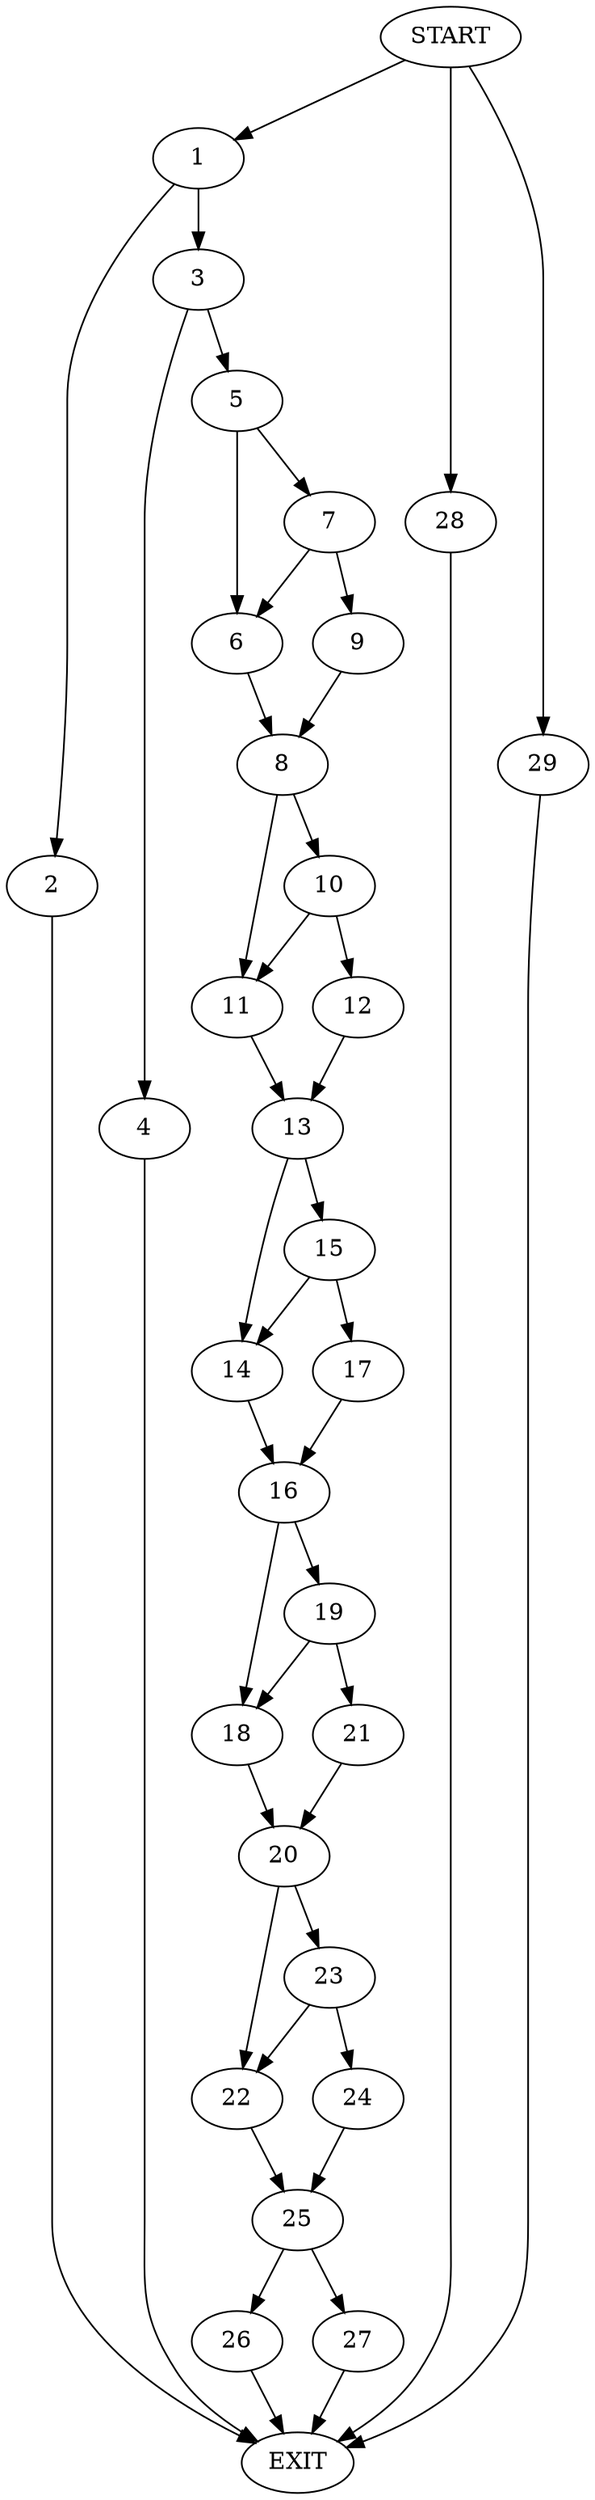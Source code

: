 digraph {
0 [label="START"]
30 [label="EXIT"]
0 -> 1
1 -> 2
1 -> 3
2 -> 30
3 -> 4
3 -> 5
4 -> 30
5 -> 6
5 -> 7
6 -> 8
7 -> 9
7 -> 6
9 -> 8
8 -> 10
8 -> 11
10 -> 12
10 -> 11
11 -> 13
12 -> 13
13 -> 14
13 -> 15
14 -> 16
15 -> 14
15 -> 17
17 -> 16
16 -> 18
16 -> 19
18 -> 20
19 -> 18
19 -> 21
21 -> 20
20 -> 22
20 -> 23
23 -> 22
23 -> 24
22 -> 25
24 -> 25
25 -> 26
25 -> 27
26 -> 30
27 -> 30
0 -> 28
28 -> 30
0 -> 29
29 -> 30
}
